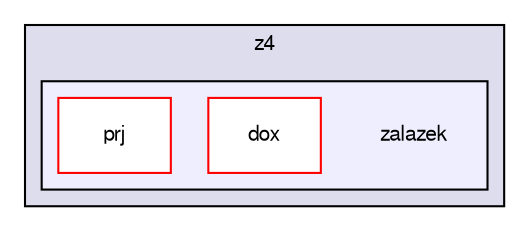 digraph "/home/marek/Pulpit/Dr. inż Krzysztof Arent PROJEKT /Rotacje3D/z4/zalazek" {
  compound=true
  node [ fontsize="10", fontname="FreeSans"];
  edge [ labelfontsize="10", labelfontname="FreeSans"];
  subgraph clusterdir_1e1303af069637927ae024b24dfccfd9 {
    graph [ bgcolor="#ddddee", pencolor="black", label="z4" fontname="FreeSans", fontsize="10", URL="dir_1e1303af069637927ae024b24dfccfd9.html"]
  subgraph clusterdir_eacdb98143f7e604e5ea8a9c7d10e549 {
    graph [ bgcolor="#eeeeff", pencolor="black", label="" URL="dir_eacdb98143f7e604e5ea8a9c7d10e549.html"];
    dir_eacdb98143f7e604e5ea8a9c7d10e549 [shape=plaintext label="zalazek"];
    dir_72da7809a0b74398637a9173417d1cc1 [shape=box label="dox" color="red" fillcolor="white" style="filled" URL="dir_72da7809a0b74398637a9173417d1cc1.html"];
    dir_bf00905d7c7737bae56f0fb615337019 [shape=box label="prj" color="red" fillcolor="white" style="filled" URL="dir_bf00905d7c7737bae56f0fb615337019.html"];
  }
  }
}
